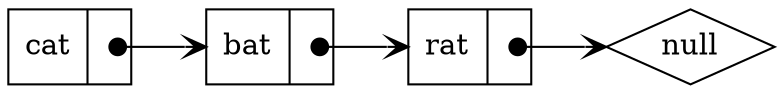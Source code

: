 digraph ll {
  node [shape=record];
  rankdir=LR;
  edge [tailclip=false];
  l1 [label="{<h> cat |<t>}"];
  l2 [label="{<h> bat |<t>}"];
  l3 [label="{<h> rat |<t>}"];
  null[shape=diamond];
  l1:t:c -> l2:h [ arrowtail=dot, arrowhead=vee, dir=both ];
  l2:t:c -> l3:h [ arrowtail=dot, arrowhead=vee, dir=both];
  l3:t:c -> null:w [arrowtail=dot, arrowhead=vee, dir=both];
}
